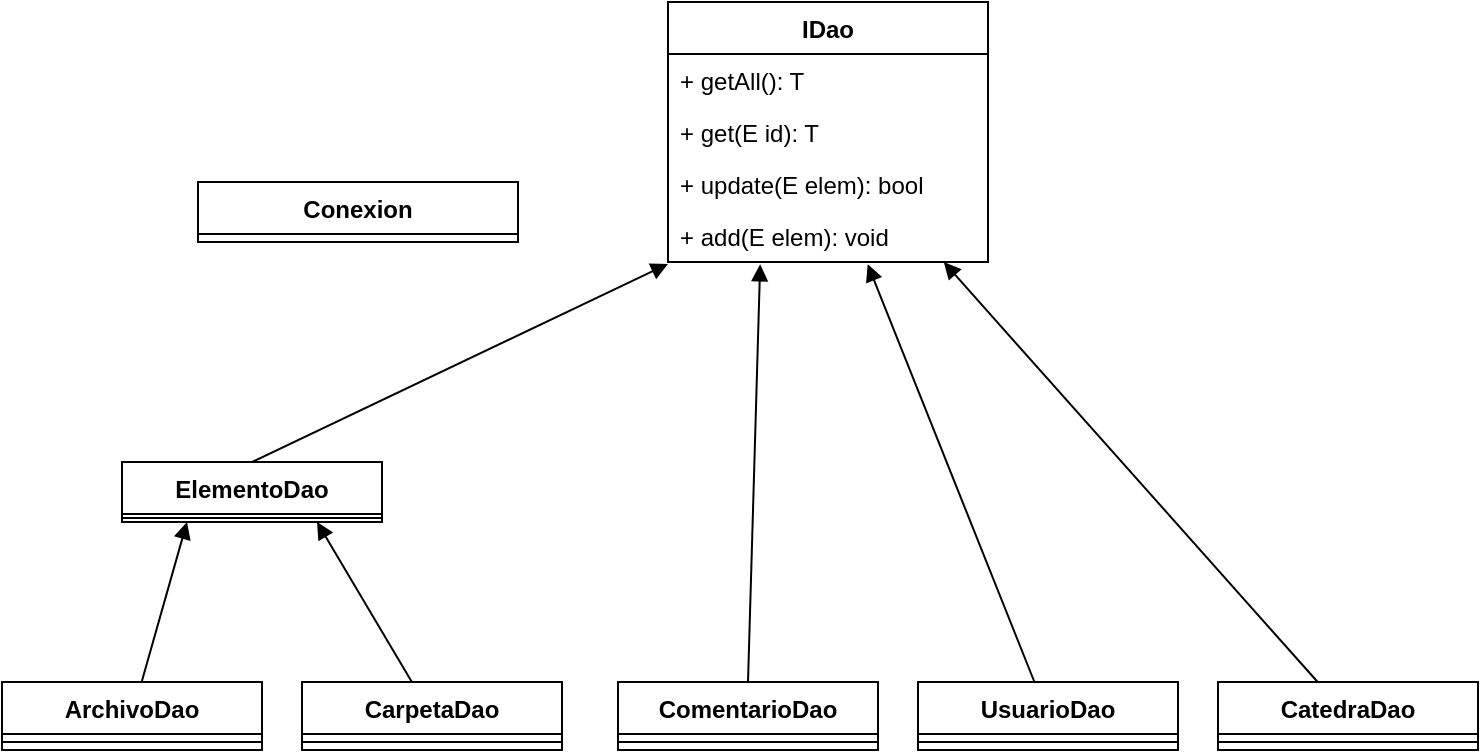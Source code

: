 <mxfile version="15.5.4" type="embed"><diagram id="mxUdjtBUvNVGy7bzie9H" name="Page-1"><mxGraphModel dx="4349" dy="851" grid="1" gridSize="10" guides="1" tooltips="1" connect="1" arrows="1" fold="1" page="1" pageScale="1" pageWidth="827" pageHeight="1169" math="0" shadow="0"><root><mxCell id="0"/><mxCell id="1" parent="0"/><mxCell id="12" value="IDao" style="swimlane;fontStyle=1;align=center;verticalAlign=top;childLayout=stackLayout;horizontal=1;startSize=26;horizontalStack=0;resizeParent=1;resizeParentMax=0;resizeLast=0;collapsible=1;marginBottom=0;" parent="1" vertex="1"><mxGeometry x="-2917" y="180" width="160" height="130" as="geometry"/></mxCell><mxCell id="13" value="+ getAll(): T" style="text;strokeColor=none;fillColor=none;align=left;verticalAlign=top;spacingLeft=4;spacingRight=4;overflow=hidden;rotatable=0;points=[[0,0.5],[1,0.5]];portConstraint=eastwest;" parent="12" vertex="1"><mxGeometry y="26" width="160" height="26" as="geometry"/></mxCell><mxCell id="14" value="+ get(E id): T" style="text;strokeColor=none;fillColor=none;align=left;verticalAlign=top;spacingLeft=4;spacingRight=4;overflow=hidden;rotatable=0;points=[[0,0.5],[1,0.5]];portConstraint=eastwest;" parent="12" vertex="1"><mxGeometry y="52" width="160" height="26" as="geometry"/></mxCell><mxCell id="15" value="+ update(E elem): bool" style="text;strokeColor=none;fillColor=none;align=left;verticalAlign=top;spacingLeft=4;spacingRight=4;overflow=hidden;rotatable=0;points=[[0,0.5],[1,0.5]];portConstraint=eastwest;" parent="12" vertex="1"><mxGeometry y="78" width="160" height="26" as="geometry"/></mxCell><mxCell id="16" value="+ add(E elem): void" style="text;strokeColor=none;fillColor=none;align=left;verticalAlign=top;spacingLeft=4;spacingRight=4;overflow=hidden;rotatable=0;points=[[0,0.5],[1,0.5]];portConstraint=eastwest;" parent="12" vertex="1"><mxGeometry y="104" width="160" height="26" as="geometry"/></mxCell><mxCell id="17" value="ArchivoDao" style="swimlane;fontStyle=1;align=center;verticalAlign=top;childLayout=stackLayout;horizontal=1;startSize=26;horizontalStack=0;resizeParent=1;resizeParentMax=0;resizeLast=0;collapsible=1;marginBottom=0;" parent="1" vertex="1"><mxGeometry x="-3250" y="520" width="130" height="34" as="geometry"><mxRectangle x="-1900" y="270" width="100" height="26" as="alternateBounds"/></mxGeometry></mxCell><mxCell id="18" value="" style="line;strokeWidth=1;fillColor=none;align=left;verticalAlign=middle;spacingTop=-1;spacingLeft=3;spacingRight=3;rotatable=0;labelPosition=right;points=[];portConstraint=eastwest;" parent="17" vertex="1"><mxGeometry y="26" width="130" height="8" as="geometry"/></mxCell><mxCell id="19" value="CarpetaDao" style="swimlane;fontStyle=1;align=center;verticalAlign=top;childLayout=stackLayout;horizontal=1;startSize=26;horizontalStack=0;resizeParent=1;resizeParentMax=0;resizeLast=0;collapsible=1;marginBottom=0;" parent="1" vertex="1"><mxGeometry x="-3100" y="520" width="130" height="34" as="geometry"/></mxCell><mxCell id="20" value="" style="line;strokeWidth=1;fillColor=none;align=left;verticalAlign=middle;spacingTop=-1;spacingLeft=3;spacingRight=3;rotatable=0;labelPosition=right;points=[];portConstraint=eastwest;" parent="19" vertex="1"><mxGeometry y="26" width="130" height="8" as="geometry"/></mxCell><mxCell id="23" value="ComentarioDao" style="swimlane;fontStyle=1;align=center;verticalAlign=top;childLayout=stackLayout;horizontal=1;startSize=26;horizontalStack=0;resizeParent=1;resizeParentMax=0;resizeLast=0;collapsible=1;marginBottom=0;" parent="1" vertex="1"><mxGeometry x="-2942" y="520" width="130" height="34" as="geometry"/></mxCell><mxCell id="24" value="" style="line;strokeWidth=1;fillColor=none;align=left;verticalAlign=middle;spacingTop=-1;spacingLeft=3;spacingRight=3;rotatable=0;labelPosition=right;points=[];portConstraint=eastwest;" parent="23" vertex="1"><mxGeometry y="26" width="130" height="8" as="geometry"/></mxCell><mxCell id="25" value="UsuarioDao" style="swimlane;fontStyle=1;align=center;verticalAlign=top;childLayout=stackLayout;horizontal=1;startSize=26;horizontalStack=0;resizeParent=1;resizeParentMax=0;resizeLast=0;collapsible=1;marginBottom=0;" parent="1" vertex="1"><mxGeometry x="-2792" y="520" width="130" height="34" as="geometry"/></mxCell><mxCell id="26" value="" style="line;strokeWidth=1;fillColor=none;align=left;verticalAlign=middle;spacingTop=-1;spacingLeft=3;spacingRight=3;rotatable=0;labelPosition=right;points=[];portConstraint=eastwest;" parent="25" vertex="1"><mxGeometry y="26" width="130" height="8" as="geometry"/></mxCell><mxCell id="27" value="CatedraDao" style="swimlane;fontStyle=1;align=center;verticalAlign=top;childLayout=stackLayout;horizontal=1;startSize=26;horizontalStack=0;resizeParent=1;resizeParentMax=0;resizeLast=0;collapsible=1;marginBottom=0;" parent="1" vertex="1"><mxGeometry x="-2642" y="520" width="130" height="34" as="geometry"/></mxCell><mxCell id="28" value="" style="line;strokeWidth=1;fillColor=none;align=left;verticalAlign=middle;spacingTop=-1;spacingLeft=3;spacingRight=3;rotatable=0;labelPosition=right;points=[];portConstraint=eastwest;" parent="27" vertex="1"><mxGeometry y="26" width="130" height="8" as="geometry"/></mxCell><mxCell id="29" style="edgeStyle=none;html=1;endArrow=block;endFill=1;entryX=0.25;entryY=1;entryDx=0;entryDy=0;" parent="1" source="17" target="36" edge="1"><mxGeometry relative="1" as="geometry"><mxPoint x="-3034" y="684" as="sourcePoint"/><mxPoint x="-3315.584" y="434" as="targetPoint"/></mxGeometry></mxCell><mxCell id="30" style="edgeStyle=none;html=1;endArrow=block;endFill=1;exitX=0.5;exitY=0;exitDx=0;exitDy=0;entryX=0.288;entryY=1.044;entryDx=0;entryDy=0;entryPerimeter=0;" parent="1" source="23" target="16" edge="1"><mxGeometry relative="1" as="geometry"><mxPoint x="-2798.24" y="475" as="sourcePoint"/><mxPoint x="-2838.56" y="405.792" as="targetPoint"/></mxGeometry></mxCell><mxCell id="31" style="edgeStyle=none;html=1;endArrow=block;endFill=1;entryX=0.75;entryY=1;entryDx=0;entryDy=0;" parent="1" source="19" target="36" edge="1"><mxGeometry relative="1" as="geometry"><mxPoint x="-3008.778" y="534" as="sourcePoint"/><mxPoint x="-3130" y="444" as="targetPoint"/></mxGeometry></mxCell><mxCell id="33" style="edgeStyle=none;html=1;endArrow=block;endFill=1;" parent="1" source="27" target="12" edge="1"><mxGeometry relative="1" as="geometry"><mxPoint x="-2610.133" y="490" as="sourcePoint"/><mxPoint x="-2722" y="407.791" as="targetPoint"/></mxGeometry></mxCell><mxCell id="34" style="edgeStyle=none;html=1;endArrow=block;endFill=1;entryX=0.624;entryY=1.044;entryDx=0;entryDy=0;entryPerimeter=0;" parent="1" source="25" target="16" edge="1"><mxGeometry relative="1" as="geometry"><mxPoint x="-2471.81" y="490" as="sourcePoint"/><mxPoint x="-2722" y="383.162" as="targetPoint"/><Array as="points"/></mxGeometry></mxCell><mxCell id="35" value="Conexion" style="swimlane;fontStyle=1;align=center;verticalAlign=top;childLayout=stackLayout;horizontal=1;startSize=26;horizontalStack=0;resizeParent=1;resizeParentMax=0;resizeLast=0;collapsible=1;marginBottom=0;" parent="1" vertex="1"><mxGeometry x="-3152" y="270" width="160" height="30" as="geometry"/></mxCell><mxCell id="36" value="ElementoDao" style="swimlane;fontStyle=1;align=center;verticalAlign=top;childLayout=stackLayout;horizontal=1;startSize=26;horizontalStack=0;resizeParent=1;resizeParentMax=0;resizeLast=0;collapsible=1;marginBottom=0;" parent="1" vertex="1"><mxGeometry x="-3190" y="410" width="130" height="30" as="geometry"/></mxCell><mxCell id="37" value="" style="line;strokeWidth=1;fillColor=none;align=left;verticalAlign=middle;spacingTop=-1;spacingLeft=3;spacingRight=3;rotatable=0;labelPosition=right;points=[];portConstraint=eastwest;" parent="36" vertex="1"><mxGeometry y="26" width="130" height="4" as="geometry"/></mxCell><mxCell id="38" style="edgeStyle=none;html=1;endArrow=block;endFill=1;exitX=0.5;exitY=0;exitDx=0;exitDy=0;entryX=0;entryY=1.038;entryDx=0;entryDy=0;entryPerimeter=0;" parent="1" source="36" target="16" edge="1"><mxGeometry relative="1" as="geometry"><mxPoint x="-2867" y="530" as="sourcePoint"/><mxPoint x="-2831.96" y="324.004" as="targetPoint"/></mxGeometry></mxCell></root></mxGraphModel></diagram></mxfile>